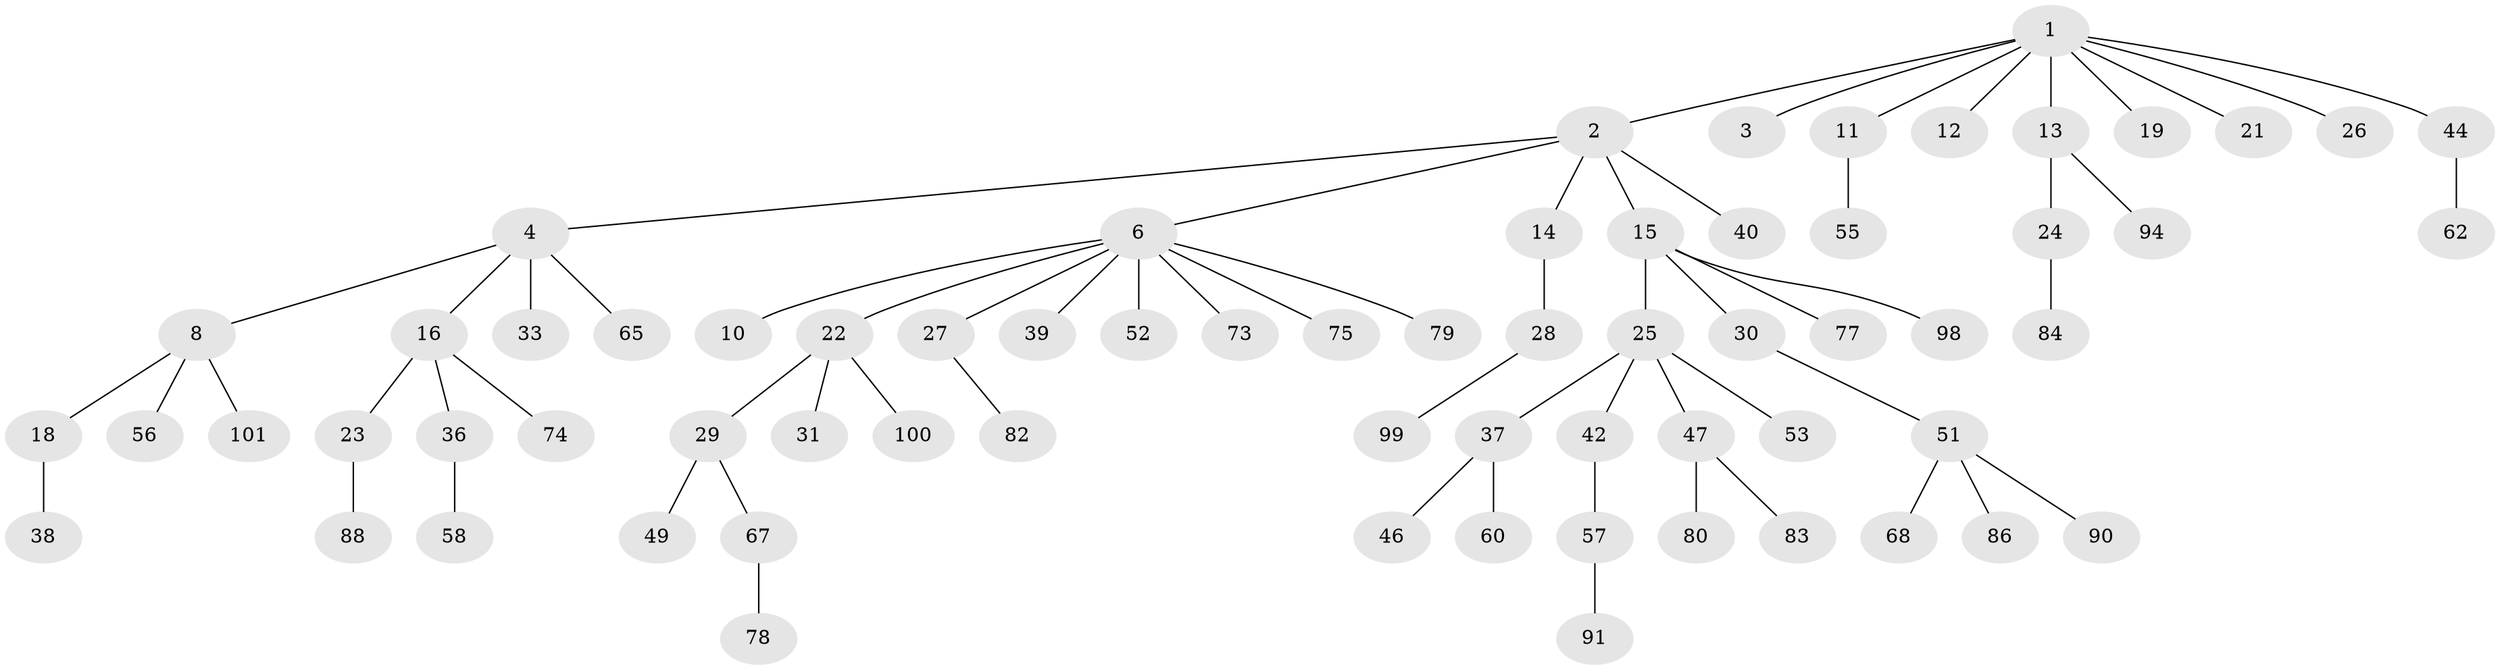 // Generated by graph-tools (version 1.1) at 2025/52/02/27/25 19:52:13]
// undirected, 68 vertices, 67 edges
graph export_dot {
graph [start="1"]
  node [color=gray90,style=filled];
  1 [super="+9"];
  2 [super="+59"];
  3 [super="+17"];
  4 [super="+5"];
  6 [super="+7"];
  8 [super="+69"];
  10;
  11 [super="+20"];
  12;
  13;
  14 [super="+48"];
  15 [super="+32"];
  16 [super="+34"];
  18 [super="+70"];
  19;
  21;
  22 [super="+76"];
  23 [super="+41"];
  24 [super="+45"];
  25 [super="+35"];
  26;
  27 [super="+43"];
  28 [super="+97"];
  29 [super="+64"];
  30 [super="+63"];
  31 [super="+95"];
  33;
  36 [super="+71"];
  37 [super="+54"];
  38;
  39;
  40;
  42 [super="+72"];
  44 [super="+93"];
  46 [super="+92"];
  47;
  49 [super="+50"];
  51 [super="+61"];
  52 [super="+81"];
  53 [super="+66"];
  55;
  56;
  57 [super="+87"];
  58;
  60;
  62;
  65;
  67 [super="+85"];
  68;
  73;
  74;
  75;
  77;
  78;
  79;
  80;
  82;
  83 [super="+96"];
  84;
  86;
  88 [super="+89"];
  90;
  91;
  94;
  98;
  99;
  100;
  101;
  1 -- 2;
  1 -- 3;
  1 -- 12;
  1 -- 13;
  1 -- 19;
  1 -- 21;
  1 -- 26;
  1 -- 11;
  1 -- 44;
  2 -- 4;
  2 -- 6;
  2 -- 14;
  2 -- 15;
  2 -- 40;
  4 -- 65;
  4 -- 8;
  4 -- 16;
  4 -- 33;
  6 -- 10;
  6 -- 22;
  6 -- 73;
  6 -- 75;
  6 -- 79;
  6 -- 27;
  6 -- 52;
  6 -- 39;
  8 -- 18;
  8 -- 56;
  8 -- 101;
  11 -- 55;
  13 -- 24;
  13 -- 94;
  14 -- 28;
  15 -- 25;
  15 -- 30;
  15 -- 98;
  15 -- 77;
  16 -- 23;
  16 -- 74;
  16 -- 36;
  18 -- 38;
  22 -- 29;
  22 -- 31;
  22 -- 100;
  23 -- 88;
  24 -- 84;
  25 -- 42;
  25 -- 37;
  25 -- 53;
  25 -- 47;
  27 -- 82;
  28 -- 99;
  29 -- 49;
  29 -- 67;
  30 -- 51;
  36 -- 58;
  37 -- 46;
  37 -- 60;
  42 -- 57;
  44 -- 62;
  47 -- 80;
  47 -- 83;
  51 -- 68;
  51 -- 86;
  51 -- 90;
  57 -- 91;
  67 -- 78;
}
